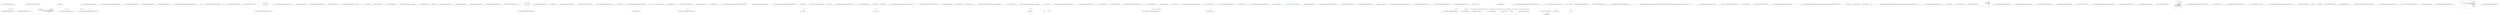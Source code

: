 digraph  {
n0 [cluster="Nancy.Security.Csrf.Enable(Nancy.Bootstrapper.IPipelines)", label="Entry Nancy.Security.Csrf.Enable(Nancy.Bootstrapper.IPipelines)", span="19-19"];
n2 [cluster="Nancy.Security.Csrf.Enable(Nancy.Bootstrapper.IPipelines)", label="pipelines.AfterRequest.AddItemToEndOfPipeline(postHook)", span="62-62"];
n4 [cluster="Nancy.PipelineItem<TDelegate>.PipelineItem(string, TDelegate)", label="Entry Nancy.PipelineItem<TDelegate>.PipelineItem(string, TDelegate)", span="10-10"];
n9 [cluster="lambda expression", label="context.Items.ContainsKey(CsrfToken.DEFAULT_CSRF_KEY)", span="30-30"];
n10 [cluster="lambda expression", label="context.Response.Cookies.Add(new NancyCookie(CsrfToken.DEFAULT_CSRF_KEY,\r\n                                                                     (string)context.Items[CsrfToken.DEFAULT_CSRF_KEY],\r\n                                                                     true))", span="32-34"];
n12 [cluster="lambda expression", label="context.Request.Cookies.ContainsKey(CsrfToken.DEFAULT_CSRF_KEY)", span="38-38"];
n13 [cluster="lambda expression", label="var decodedValue = HttpUtility.UrlDecode(context.Request.Cookies[CsrfToken.DEFAULT_CSRF_KEY])", span="40-40"];
n16 [cluster="lambda expression", label="context.Items[CsrfToken.DEFAULT_CSRF_KEY] = decodedValue", span="45-45"];
n22 [cluster="lambda expression", label="context.Items[CsrfToken.DEFAULT_CSRF_KEY] = tokenString", span="58-58"];
n23 [cluster="lambda expression", label="context.Response.Cookies.Add(new NancyCookie(CsrfToken.DEFAULT_CSRF_KEY, tokenString, true))", span="59-59"];
n3 [cluster="Nancy.Security.Csrf.Enable(Nancy.Bootstrapper.IPipelines)", label="Exit Nancy.Security.Csrf.Enable(Nancy.Bootstrapper.IPipelines)", span="19-19"];
n5 [cluster="Nancy.NamedPipelineBase<TDelegate>.AddItemToEndOfPipeline(Nancy.PipelineItem<TDelegate>, bool)", label="Entry Nancy.NamedPipelineBase<TDelegate>.AddItemToEndOfPipeline(Nancy.PipelineItem<TDelegate>, bool)", span="80-80"];
n6 [cluster="lambda expression", label="Entry lambda expression", span="23-60"];
n8 [cluster="lambda expression", label="return;", span="27-27"];
n25 [cluster="System.Collections.Generic.IDictionary<TKey, TValue>.ContainsKey(TKey)", label="Entry System.Collections.Generic.IDictionary<TKey, TValue>.ContainsKey(TKey)", span="0-0"];
n11 [cluster="lambda expression", label="return;", span="35-35"];
n26 [cluster="Nancy.Cookies.NancyCookie.NancyCookie(string, string, bool)", label="Entry Nancy.Cookies.NancyCookie.NancyCookie(string, string, bool)", span="15-15"];
n27 [cluster="System.Collections.Generic.ICollection<T>.Add(T)", label="Entry System.Collections.Generic.ICollection<T>.Add(T)", span="0-0"];
n18 [cluster="lambda expression", label="var token = new CsrfToken\r\n                    {\r\n                        CreatedDate = DateTime.Now,\r\n                    }", span="50-53"];
n14 [cluster="lambda expression", label="var cookieToken = CsrfApplicationStartup.ObjectSerializer.Deserialize(decodedValue) as CsrfToken", span="41-41"];
n28 [cluster="Nancy.Helpers.HttpUtility.UrlDecode(string)", label="Entry Nancy.Helpers.HttpUtility.UrlDecode(string)", span="103-103"];
n15 [cluster="lambda expression", label="CsrfApplicationStartup.TokenValidator.CookieTokenStillValid(cookieToken)", span="43-43"];
n29 [cluster="Nancy.IObjectSerializer.Deserialize(string)", label="Entry Nancy.IObjectSerializer.Deserialize(string)", span="19-19"];
n30 [cluster="Nancy.Security.ICsrfTokenValidator.CookieTokenStillValid(Nancy.Security.CsrfToken)", label="Entry Nancy.Security.ICsrfTokenValidator.CookieTokenStillValid(Nancy.Security.CsrfToken)", span="23-23"];
n17 [cluster="lambda expression", label="return;", span="46-46"];
n19 [cluster="lambda expression", label="token.CreateRandomBytes()", span="54-54"];
n31 [cluster="Nancy.Security.CsrfToken.CsrfToken()", label="Entry Nancy.Security.CsrfToken.CsrfToken()", span="9-9"];
n20 [cluster="lambda expression", label="token.CreateHmac(CsrfApplicationStartup.CryptographyConfiguration.HmacProvider)", span="55-55"];
n21 [cluster="lambda expression", label="var tokenString = CsrfApplicationStartup.ObjectSerializer.Serialize(token)", span="56-56"];
n32 [cluster="Nancy.Security.CsrfToken.CreateRandomBytes()", label="Entry Nancy.Security.CsrfToken.CreateRandomBytes()", span="40-40"];
n33 [cluster="Nancy.Security.CsrfToken.CreateHmac(Nancy.Cryptography.IHmacProvider)", label="Entry Nancy.Security.CsrfToken.CreateHmac(Nancy.Cryptography.IHmacProvider)", span="31-31"];
n34 [cluster="Nancy.IObjectSerializer.Serialize(object)", label="Entry Nancy.IObjectSerializer.Serialize(object)", span="12-12"];
n24 [cluster="lambda expression", label="Exit lambda expression", span="23-60"];
n35 [cluster="Nancy.Security.Csrf.Disable(Nancy.Bootstrapper.IPipelines)", label="Entry Nancy.Security.Csrf.Disable(Nancy.Bootstrapper.IPipelines)", span="69-69"];
n36 [cluster="Nancy.Security.Csrf.Disable(Nancy.Bootstrapper.IPipelines)", label="pipelines.AfterRequest.RemoveByName(CsrfHookName)", span="71-71"];
n37 [cluster="Nancy.Security.Csrf.Disable(Nancy.Bootstrapper.IPipelines)", label="Exit Nancy.Security.Csrf.Disable(Nancy.Bootstrapper.IPipelines)", span="69-69"];
n38 [cluster="Nancy.NamedPipelineBase<TDelegate>.RemoveByName(string)", label="Entry Nancy.NamedPipelineBase<TDelegate>.RemoveByName(string)", span="196-196"];
n39 [cluster="Nancy.Security.Csrf.CreateNewCsrfToken(Nancy.INancyModule)", label="Entry Nancy.Security.Csrf.CreateNewCsrfToken(Nancy.INancyModule)", span="80-80"];
n40 [cluster="Nancy.Security.Csrf.CreateNewCsrfToken(Nancy.INancyModule)", label="var token = new CsrfToken\r\n            {\r\n                CreatedDate = DateTime.Now,\r\n            }", span="82-85"];
n44 [cluster="Nancy.Security.Csrf.CreateNewCsrfToken(Nancy.INancyModule)", label="module.Context.Items[CsrfToken.DEFAULT_CSRF_KEY] = tokenString", span="91-91"];
n41 [cluster="Nancy.Security.Csrf.CreateNewCsrfToken(Nancy.INancyModule)", label="token.CreateRandomBytes()", span="86-86"];
n42 [cluster="Nancy.Security.Csrf.CreateNewCsrfToken(Nancy.INancyModule)", label="token.CreateHmac(CsrfApplicationStartup.CryptographyConfiguration.HmacProvider)", span="87-87"];
n43 [cluster="Nancy.Security.Csrf.CreateNewCsrfToken(Nancy.INancyModule)", label="var tokenString = CsrfApplicationStartup.ObjectSerializer.Serialize(token)", span="89-89"];
n45 [cluster="Nancy.Security.Csrf.CreateNewCsrfToken(Nancy.INancyModule)", label="Exit Nancy.Security.Csrf.CreateNewCsrfToken(Nancy.INancyModule)", span="80-80"];
n46 [cluster="Nancy.Security.Csrf.ValidateCsrfToken(Nancy.INancyModule, System.TimeSpan?)", label="Entry Nancy.Security.Csrf.ValidateCsrfToken(Nancy.INancyModule, System.TimeSpan?)", span="101-101"];
n47 [cluster="Nancy.Security.Csrf.ValidateCsrfToken(Nancy.INancyModule, System.TimeSpan?)", label="var request = module.Request", span="103-103"];
n52 [cluster="Nancy.Security.Csrf.ValidateCsrfToken(Nancy.INancyModule, System.TimeSpan?)", label="var result = CsrfApplicationStartup.TokenValidator.Validate(cookieToken, formToken, validityPeriod)", span="113-113"];
n48 [cluster="Nancy.Security.Csrf.ValidateCsrfToken(Nancy.INancyModule, System.TimeSpan?)", label="request == null", span="105-105"];
n50 [cluster="Nancy.Security.Csrf.ValidateCsrfToken(Nancy.INancyModule, System.TimeSpan?)", label="var cookieToken = GetCookieToken(request)", span="110-110"];
n51 [cluster="Nancy.Security.Csrf.ValidateCsrfToken(Nancy.INancyModule, System.TimeSpan?)", label="var formToken = GetFormToken(request)", span="111-111"];
n49 [cluster="Nancy.Security.Csrf.ValidateCsrfToken(Nancy.INancyModule, System.TimeSpan?)", label="return;", span="107-107"];
n56 [cluster="Nancy.Security.Csrf.GetCookieToken(Nancy.Request)", label="Entry Nancy.Security.Csrf.GetCookieToken(Nancy.Request)", span="134-134"];
n57 [cluster="Nancy.Security.Csrf.GetFormToken(Nancy.Request)", label="Entry Nancy.Security.Csrf.GetFormToken(Nancy.Request)", span="121-121"];
n53 [cluster="Nancy.Security.Csrf.ValidateCsrfToken(Nancy.INancyModule, System.TimeSpan?)", label="result != CsrfTokenValidationResult.Ok", span="115-115"];
n58 [cluster="Nancy.Security.ICsrfTokenValidator.Validate(Nancy.Security.CsrfToken, Nancy.Security.CsrfToken, System.TimeSpan?)", label="Entry Nancy.Security.ICsrfTokenValidator.Validate(Nancy.Security.CsrfToken, Nancy.Security.CsrfToken, System.TimeSpan?)", span="16-16"];
n54 [cluster="Nancy.Security.Csrf.ValidateCsrfToken(Nancy.INancyModule, System.TimeSpan?)", label="throw new CsrfValidationException(result);", span="117-117"];
n55 [cluster="Nancy.Security.Csrf.ValidateCsrfToken(Nancy.INancyModule, System.TimeSpan?)", label="Exit Nancy.Security.Csrf.ValidateCsrfToken(Nancy.INancyModule, System.TimeSpan?)", span="101-101"];
n59 [cluster="Nancy.Security.CsrfValidationException.CsrfValidationException(Nancy.Security.CsrfTokenValidationResult)", label="Entry Nancy.Security.CsrfValidationException.CsrfValidationException(Nancy.Security.CsrfTokenValidationResult)", span="8-8"];
n60 [cluster="Nancy.Security.Csrf.GetFormToken(Nancy.Request)", label="CsrfToken formToken = null", span="123-123"];
n61 [cluster="Nancy.Security.Csrf.GetFormToken(Nancy.Request)", label="var formTokenString = request.Form[CsrfToken.DEFAULT_CSRF_KEY].Value", span="125-125"];
n64 [cluster="Nancy.Security.Csrf.GetFormToken(Nancy.Request)", label="return formToken;", span="131-131"];
n62 [cluster="Nancy.Security.Csrf.GetFormToken(Nancy.Request)", label="formTokenString != null", span="126-126"];
n63 [cluster="Nancy.Security.Csrf.GetFormToken(Nancy.Request)", label="formToken = CsrfApplicationStartup.ObjectSerializer.Deserialize(formTokenString) as CsrfToken", span="128-128"];
n65 [cluster="Nancy.Security.Csrf.GetFormToken(Nancy.Request)", label="Exit Nancy.Security.Csrf.GetFormToken(Nancy.Request)", span="121-121"];
n66 [cluster="Nancy.Security.Csrf.GetCookieToken(Nancy.Request)", label="CsrfToken cookieToken = null", span="136-136"];
n68 [cluster="Nancy.Security.Csrf.GetCookieToken(Nancy.Request)", label="request.Cookies.TryGetValue(CsrfToken.DEFAULT_CSRF_KEY, out cookieTokenString)", span="139-139"];
n67 [cluster="Nancy.Security.Csrf.GetCookieToken(Nancy.Request)", label="string cookieTokenString", span="138-138"];
n70 [cluster="Nancy.Security.Csrf.GetCookieToken(Nancy.Request)", label="return cookieToken;", span="144-144"];
n69 [cluster="Nancy.Security.Csrf.GetCookieToken(Nancy.Request)", label="cookieToken = CsrfApplicationStartup.ObjectSerializer.Deserialize(HttpUtility.UrlDecode(cookieTokenString)) as CsrfToken", span="141-141"];
n72 [cluster="System.Collections.Generic.IDictionary<TKey, TValue>.TryGetValue(TKey, out TValue)", label="Entry System.Collections.Generic.IDictionary<TKey, TValue>.TryGetValue(TKey, out TValue)", span="0-0"];
n71 [cluster="Nancy.Security.Csrf.GetCookieToken(Nancy.Request)", label="Exit Nancy.Security.Csrf.GetCookieToken(Nancy.Request)", span="134-134"];
m0_9 [cluster="object.ShouldEqual(object)", file="CsrfFixture.cs", label="Entry object.ShouldEqual(object)", span="80-80"];
m0_26 [cluster="System.IO.MemoryStream.Flush()", file="CsrfFixture.cs", label="Entry System.IO.MemoryStream.Flush()", span="0-0"];
m0_18 [cluster="System.Collections.Generic.IEnumerable<T>.ShouldEqualSequence<T>(System.Collections.Generic.IEnumerable<T>)", file="CsrfFixture.cs", label="Entry System.Collections.Generic.IEnumerable<T>.ShouldEqualSequence<T>(System.Collections.Generic.IEnumerable<T>)", span="95-95"];
m0_16 [cluster="System.IO.File.ReadAllBytes(string)", file="CsrfFixture.cs", label="Entry System.IO.File.ReadAllBytes(string)", span="0-0"];
m0_17 [cluster="Nancy.Tests.Unit.Responses.ResponseConsistencyFixture.GetResponseContents(Nancy.Response)", file="CsrfFixture.cs", label="Entry Nancy.Tests.Unit.Responses.ResponseConsistencyFixture.GetResponseContents(Nancy.Response)", span="41-41"];
m0_21 [cluster="Nancy.Tests.Unit.Responses.ResponseConsistencyFixture.GetResponseContents(Nancy.Response)", color=green, community=0, file="CsrfFixture.cs", label="ms.Flush()", prediction=0, span="45-45"];
m0_19 [cluster="Nancy.Tests.Unit.Responses.ResponseConsistencyFixture.GetResponseContents(Nancy.Response)", file="CsrfFixture.cs", label="var ms = new MemoryStream()", span="43-43"];
m0_20 [cluster="Nancy.Tests.Unit.Responses.ResponseConsistencyFixture.GetResponseContents(Nancy.Response)", file="CsrfFixture.cs", label="response.Contents(ms)", span="44-44"];
m0_22 [cluster="Nancy.Tests.Unit.Responses.ResponseConsistencyFixture.GetResponseContents(Nancy.Response)", color=green, community=0, file="CsrfFixture.cs", label="return ms.ToArray();", prediction=0, span="47-47"];
m0_23 [cluster="Nancy.Tests.Unit.Responses.ResponseConsistencyFixture.GetResponseContents(Nancy.Response)", file="CsrfFixture.cs", label="Exit Nancy.Tests.Unit.Responses.ResponseConsistencyFixture.GetResponseContents(Nancy.Response)", span="41-41"];
m0_8 [cluster="Nancy.Responses.GenericFileResponse.GenericFileResponse(string, string)", file="CsrfFixture.cs", label="Entry Nancy.Responses.GenericFileResponse.GenericFileResponse(string, string)", span="12-12"];
m0_27 [cluster="System.IO.MemoryStream.ToArray()", file="CsrfFixture.cs", label="Entry System.IO.MemoryStream.ToArray()", span="0-0"];
m0_24 [cluster="System.IO.MemoryStream.MemoryStream()", file="CsrfFixture.cs", label="Entry System.IO.MemoryStream.MemoryStream()", span="0-0"];
m0_0 [cluster="Nancy.Diagnostics.NullLog.WriteLog(System.Action<System.Text.StringBuilder>)", file="CsrfFixture.cs", label="Entry Nancy.Diagnostics.NullLog.WriteLog(System.Action<System.Text.StringBuilder>)", span="7-7"];
m0_1 [cluster="Nancy.Diagnostics.NullLog.WriteLog(System.Action<System.Text.StringBuilder>)", file="CsrfFixture.cs", label="Exit Nancy.Diagnostics.NullLog.WriteLog(System.Action<System.Text.StringBuilder>)", span="7-7"];
m0_2 [cluster="Nancy.Diagnostics.NullLog.ToString()", file="CsrfFixture.cs", label="Entry Nancy.Diagnostics.NullLog.ToString()", span="11-11"];
m0_25 [cluster="System.Action<T>.Invoke(T)", file="CsrfFixture.cs", label="Entry System.Action<T>.Invoke(T)", span="0-0"];
m0_10 [cluster="Nancy.Tests.Unit.Responses.ResponseConsistencyFixture.Should_return_file_unchanged()", file="CsrfFixture.cs", label="Entry Nancy.Tests.Unit.Responses.ResponseConsistencyFixture.Should_return_file_unchanged()", span="28-28"];
m0_11 [cluster="Nancy.Tests.Unit.Responses.ResponseConsistencyFixture.Should_return_file_unchanged()", file="CsrfFixture.cs", label="var expected = File.ReadAllBytes(this.imagePath)", span="31-31"];
m0_12 [cluster="Nancy.Tests.Unit.Responses.ResponseConsistencyFixture.Should_return_file_unchanged()", file="CsrfFixture.cs", label="var response = new GenericFileResponse(this.imagePath, imageContentType)", span="32-32"];
m0_14 [cluster="Nancy.Tests.Unit.Responses.ResponseConsistencyFixture.Should_return_file_unchanged()", file="CsrfFixture.cs", label="result.ShouldEqualSequence(expected)", span="38-38"];
m0_13 [cluster="Nancy.Tests.Unit.Responses.ResponseConsistencyFixture.Should_return_file_unchanged()", file="CsrfFixture.cs", label="var result = GetResponseContents(response)", span="35-35"];
m0_15 [cluster="Nancy.Tests.Unit.Responses.ResponseConsistencyFixture.Should_return_file_unchanged()", file="CsrfFixture.cs", label="Exit Nancy.Tests.Unit.Responses.ResponseConsistencyFixture.Should_return_file_unchanged()", span="28-28"];
m0_4 [cluster="Nancy.Diagnostics.NullLog.ToString()", file="CsrfFixture.cs", label="Exit Nancy.Diagnostics.NullLog.ToString()", span="11-11"];
m0_5 [cluster="Nancy.Tests.Unit.Responses.ResponseConsistencyFixture.Should_set_status_code_to_ok()", color=green, community=0, file="CsrfFixture.cs", label="var response = new GenericFileResponse(this.imagePath, imageContentType)", prediction=2, span="21-21"];
m0_6 [cluster="Nancy.Tests.Unit.Responses.ResponseConsistencyFixture.Should_set_status_code_to_ok()", file="CsrfFixture.cs", label="response.StatusCode.ShouldEqual(HttpStatusCode.OK)", span="24-24"];
m0_7 [cluster="Nancy.Tests.Unit.Responses.ResponseConsistencyFixture.Should_set_status_code_to_ok()", file="CsrfFixture.cs", label="Exit Nancy.Tests.Unit.Responses.ResponseConsistencyFixture.Should_set_status_code_to_ok()", span="18-18"];
m0_3 [cluster="System.IO.Path.Combine(string, string, string, string)", file="CsrfFixture.cs", label="Entry System.IO.Path.Combine(string, string, string, string)", span="0-0"];
m0_28 [file="CsrfFixture.cs", label="Nancy.Tests.Unit.Responses.ResponseConsistencyFixture", span=""];
m1_28 [cluster="Nancy.Routing.DefaultRouteResolver.GetMethod(Nancy.NancyContext)", file="DefaultRouteResolver.cs", label="Entry Nancy.Routing.DefaultRouteResolver.GetMethod(Nancy.NancyContext)", span="120-120"];
m1_68 [cluster="Nancy.Routing.DefaultRouteResolver.GetMethod(Nancy.NancyContext)", file="DefaultRouteResolver.cs", label="var requestedMethod = context.Request.Method", span="122-122"];
m1_69 [cluster="Nancy.Routing.DefaultRouteResolver.GetMethod(Nancy.NancyContext)", file="DefaultRouteResolver.cs", label="return requestedMethod.Equals(''HEAD'', StringComparison.Ordinal) ? ''GET'' : requestedMethod;", span="124-124"];
m1_70 [cluster="Nancy.Routing.DefaultRouteResolver.GetMethod(Nancy.NancyContext)", file="DefaultRouteResolver.cs", label="Exit Nancy.Routing.DefaultRouteResolver.GetMethod(Nancy.NancyContext)", span="120-120"];
m1_10 [cluster="Nancy.Routing.Trie.IRouteResolverTrie.BuildTrie(Nancy.Routing.IRouteCache)", file="DefaultRouteResolver.cs", label="Entry Nancy.Routing.Trie.IRouteResolverTrie.BuildTrie(Nancy.Routing.IRouteCache)", span="13-13"];
m1_11 [cluster="Nancy.Routing.DefaultRouteResolver.Resolve(Nancy.NancyContext)", file="DefaultRouteResolver.cs", label="Entry Nancy.Routing.DefaultRouteResolver.Resolve(Nancy.NancyContext)", span="35-35"];
m1_14 [cluster="Nancy.Routing.DefaultRouteResolver.Resolve(Nancy.NancyContext)", file="DefaultRouteResolver.cs", label="var results = this.trie.GetMatches(GetMethod(context), context.Request.Path, context)", span="42-42"];
m1_16 [cluster="Nancy.Routing.DefaultRouteResolver.Resolve(Nancy.NancyContext)", file="DefaultRouteResolver.cs", label="return this.GetNotFoundResult(context);", span="46-46"];
m1_21 [cluster="Nancy.Routing.DefaultRouteResolver.Resolve(Nancy.NancyContext)", file="DefaultRouteResolver.cs", label="matchResult.Condition == null || matchResult.Condition.Invoke(context)", span="55-55"];
m1_22 [cluster="Nancy.Routing.DefaultRouteResolver.Resolve(Nancy.NancyContext)", file="DefaultRouteResolver.cs", label="return this.BuildResult(context, matchResult);", span="57-57"];
m1_24 [cluster="Nancy.Routing.DefaultRouteResolver.Resolve(Nancy.NancyContext)", file="DefaultRouteResolver.cs", label="return this.GetNotFoundResult(context);", span="61-61"];
m1_15 [cluster="Nancy.Routing.DefaultRouteResolver.Resolve(Nancy.NancyContext)", file="DefaultRouteResolver.cs", label="!results.Any()", span="44-44"];
m1_17 [cluster="Nancy.Routing.DefaultRouteResolver.Resolve(Nancy.NancyContext)", file="DefaultRouteResolver.cs", label="Array.Sort(results, (m1, m2) => -m1.CompareTo(m2))", span="50-50"];
m1_19 [cluster="Nancy.Routing.DefaultRouteResolver.Resolve(Nancy.NancyContext)", file="DefaultRouteResolver.cs", label="index < results.Length", span="52-52"];
m1_20 [cluster="Nancy.Routing.DefaultRouteResolver.Resolve(Nancy.NancyContext)", file="DefaultRouteResolver.cs", label="var matchResult = results[index]", span="54-54"];
m1_18 [cluster="Nancy.Routing.DefaultRouteResolver.Resolve(Nancy.NancyContext)", file="DefaultRouteResolver.cs", label="var index = 0", span="52-52"];
m1_23 [cluster="Nancy.Routing.DefaultRouteResolver.Resolve(Nancy.NancyContext)", file="DefaultRouteResolver.cs", label="index++", span="52-52"];
m1_25 [cluster="Nancy.Routing.DefaultRouteResolver.Resolve(Nancy.NancyContext)", file="DefaultRouteResolver.cs", label="Exit Nancy.Routing.DefaultRouteResolver.Resolve(Nancy.NancyContext)", span="35-35"];
m1_67 [cluster="Nancy.Routing.NotFoundRoute.NotFoundRoute(string, string)", file="DefaultRouteResolver.cs", label="Entry Nancy.Routing.NotFoundRoute.NotFoundRoute(string, string)", span="14-14"];
m1_29 [cluster="Nancy.Routing.Trie.IRouteResolverTrie.GetMatches(string, string, Nancy.NancyContext)", file="DefaultRouteResolver.cs", label="Entry Nancy.Routing.Trie.IRouteResolverTrie.GetMatches(string, string, Nancy.NancyContext)", span="22-22"];
m1_46 [cluster="Nancy.Routing.ResolveResult.ResolveResult(Nancy.Routing.Route, Nancy.DynamicDictionary, System.Func<Nancy.NancyContext, Nancy.Response>, System.Action<Nancy.NancyContext>, System.Func<Nancy.NancyContext, System.Exception, Nancy.Response>)", file="DefaultRouteResolver.cs", label="Entry Nancy.Routing.ResolveResult.ResolveResult(Nancy.Routing.Route, Nancy.DynamicDictionary, System.Func<Nancy.NancyContext, Nancy.Response>, System.Action<Nancy.NancyContext>, System.Func<Nancy.NancyContext, System.Exception, Nancy.Response>)", span="39-39"];
m1_38 [cluster="Nancy.Routing.Trie.MatchResult.CompareTo(Nancy.Routing.Trie.MatchResult)", file="DefaultRouteResolver.cs", label="Entry Nancy.Routing.Trie.MatchResult.CompareTo(Nancy.Routing.Trie.MatchResult)", span="58-58"];
m1_44 [cluster="Nancy.Routing.Trie.IRouteResolverTrie.GetOptions(string, Nancy.NancyContext)", file="DefaultRouteResolver.cs", label="Entry Nancy.Routing.Trie.IRouteResolverTrie.GetOptions(string, Nancy.NancyContext)", span="30-30"];
m1_33 [cluster="System.Func<T, TResult>.Invoke(T)", file="DefaultRouteResolver.cs", label="Entry System.Func<T, TResult>.Invoke(T)", span="0-0"];
m1_30 [cluster="System.Collections.Generic.IEnumerable<TSource>.Any<TSource>()", file="DefaultRouteResolver.cs", label="Entry System.Collections.Generic.IEnumerable<TSource>.Any<TSource>()", span="0-0"];
m1_64 [cluster="Nancy.Routing.INancyModuleBuilder.BuildModule(Nancy.INancyModule, Nancy.NancyContext)", file="DefaultRouteResolver.cs", label="Entry Nancy.Routing.INancyModuleBuilder.BuildModule(Nancy.INancyModule, Nancy.NancyContext)", span="13-13"];
m1_0 [cluster="Nancy.Routing.DefaultRouteResolver.DefaultRouteResolver(Nancy.INancyModuleCatalog, Nancy.Routing.INancyModuleBuilder, Nancy.Routing.IRouteCache, Nancy.Routing.Trie.IRouteResolverTrie)", file="DefaultRouteResolver.cs", label="Entry Nancy.Routing.DefaultRouteResolver.DefaultRouteResolver(Nancy.INancyModuleCatalog, Nancy.Routing.INancyModuleBuilder, Nancy.Routing.IRouteCache, Nancy.Routing.Trie.IRouteResolverTrie)", span="20-20"];
m1_1 [cluster="Nancy.Routing.DefaultRouteResolver.DefaultRouteResolver(Nancy.INancyModuleCatalog, Nancy.Routing.INancyModuleBuilder, Nancy.Routing.IRouteCache, Nancy.Routing.Trie.IRouteResolverTrie)", file="DefaultRouteResolver.cs", label="this.catalog = catalog", span="22-22"];
m1_2 [cluster="Nancy.Routing.DefaultRouteResolver.DefaultRouteResolver(Nancy.INancyModuleCatalog, Nancy.Routing.INancyModuleBuilder, Nancy.Routing.IRouteCache, Nancy.Routing.Trie.IRouteResolverTrie)", file="DefaultRouteResolver.cs", label="this.moduleBuilder = moduleBuilder", span="23-23"];
m1_3 [cluster="Nancy.Routing.DefaultRouteResolver.DefaultRouteResolver(Nancy.INancyModuleCatalog, Nancy.Routing.INancyModuleBuilder, Nancy.Routing.IRouteCache, Nancy.Routing.Trie.IRouteResolverTrie)", file="DefaultRouteResolver.cs", label="this.routeCache = routeCache", span="24-24"];
m1_4 [cluster="Nancy.Routing.DefaultRouteResolver.DefaultRouteResolver(Nancy.INancyModuleCatalog, Nancy.Routing.INancyModuleBuilder, Nancy.Routing.IRouteCache, Nancy.Routing.Trie.IRouteResolverTrie)", file="DefaultRouteResolver.cs", label="this.trie = trie", span="25-25"];
m1_5 [cluster="Nancy.Routing.DefaultRouteResolver.DefaultRouteResolver(Nancy.INancyModuleCatalog, Nancy.Routing.INancyModuleBuilder, Nancy.Routing.IRouteCache, Nancy.Routing.Trie.IRouteResolverTrie)", file="DefaultRouteResolver.cs", label="this.BuildTrie()", span="27-27"];
m1_6 [cluster="Nancy.Routing.DefaultRouteResolver.DefaultRouteResolver(Nancy.INancyModuleCatalog, Nancy.Routing.INancyModuleBuilder, Nancy.Routing.IRouteCache, Nancy.Routing.Trie.IRouteResolverTrie)", file="DefaultRouteResolver.cs", label="Exit Nancy.Routing.DefaultRouteResolver.DefaultRouteResolver(Nancy.INancyModuleCatalog, Nancy.Routing.INancyModuleBuilder, Nancy.Routing.IRouteCache, Nancy.Routing.Trie.IRouteResolverTrie)", span="20-20"];
m1_27 [cluster="Nancy.Routing.DefaultRouteResolver.BuildOptionsResult(Nancy.NancyContext)", file="DefaultRouteResolver.cs", label="Entry Nancy.Routing.DefaultRouteResolver.BuildOptionsResult(Nancy.NancyContext)", span="64-64"];
m1_39 [cluster="Nancy.Routing.DefaultRouteResolver.BuildOptionsResult(Nancy.NancyContext)", file="DefaultRouteResolver.cs", label="var path = context.Request.Path", span="66-66"];
m1_40 [cluster="Nancy.Routing.DefaultRouteResolver.BuildOptionsResult(Nancy.NancyContext)", file="DefaultRouteResolver.cs", label="var options = this.trie.GetOptions(path, context)", span="68-68"];
m1_41 [cluster="Nancy.Routing.DefaultRouteResolver.BuildOptionsResult(Nancy.NancyContext)", file="DefaultRouteResolver.cs", label="var optionsResult = new OptionsRoute(path, options)", span="70-70"];
m1_42 [cluster="Nancy.Routing.DefaultRouteResolver.BuildOptionsResult(Nancy.NancyContext)", file="DefaultRouteResolver.cs", label="return new ResolveResult(\r\n                            optionsResult,\r\n                            new DynamicDictionary(), \r\n                            null,\r\n                            null,\r\n                            null);", span="72-77"];
m1_43 [cluster="Nancy.Routing.DefaultRouteResolver.BuildOptionsResult(Nancy.NancyContext)", file="DefaultRouteResolver.cs", label="Exit Nancy.Routing.DefaultRouteResolver.BuildOptionsResult(Nancy.NancyContext)", span="64-64"];
m1_26 [cluster="Nancy.Routing.DefaultRouteResolver.IsOptionsRequest(Nancy.NancyContext)", file="DefaultRouteResolver.cs", label="Entry Nancy.Routing.DefaultRouteResolver.IsOptionsRequest(Nancy.NancyContext)", span="80-80"];
m1_48 [cluster="Nancy.Routing.DefaultRouteResolver.IsOptionsRequest(Nancy.NancyContext)", file="DefaultRouteResolver.cs", label="return context.Request.Method.Equals(''OPTIONS'', StringComparison.Ordinal);", span="82-82"];
m1_49 [cluster="Nancy.Routing.DefaultRouteResolver.IsOptionsRequest(Nancy.NancyContext)", file="DefaultRouteResolver.cs", label="Exit Nancy.Routing.DefaultRouteResolver.IsOptionsRequest(Nancy.NancyContext)", span="80-80"];
m1_32 [cluster="System.Array.Sort<T>(T[], System.Comparison<T>)", file="DefaultRouteResolver.cs", label="Entry System.Array.Sort<T>(T[], System.Comparison<T>)", span="0-0"];
m1_34 [cluster="Nancy.Routing.DefaultRouteResolver.BuildResult(Nancy.NancyContext, Nancy.Routing.Trie.MatchResult)", file="DefaultRouteResolver.cs", label="Entry Nancy.Routing.DefaultRouteResolver.BuildResult(Nancy.NancyContext, Nancy.Routing.Trie.MatchResult)", span="85-85"];
m1_51 [cluster="Nancy.Routing.DefaultRouteResolver.BuildResult(Nancy.NancyContext, Nancy.Routing.Trie.MatchResult)", file="DefaultRouteResolver.cs", label="var associatedModule = this.GetModuleFromMatchResult(context, result)", span="87-87"];
m1_52 [cluster="Nancy.Routing.DefaultRouteResolver.BuildResult(Nancy.NancyContext, Nancy.Routing.Trie.MatchResult)", file="DefaultRouteResolver.cs", label="var route = associatedModule.Routes.ElementAt(result.RouteIndex)", span="88-88"];
m1_53 [cluster="Nancy.Routing.DefaultRouteResolver.BuildResult(Nancy.NancyContext, Nancy.Routing.Trie.MatchResult)", file="DefaultRouteResolver.cs", label="var parameters = DynamicDictionary.Create(result.Parameters)", span="89-89"];
m1_54 [cluster="Nancy.Routing.DefaultRouteResolver.BuildResult(Nancy.NancyContext, Nancy.Routing.Trie.MatchResult)", file="DefaultRouteResolver.cs", label="return new ResolveResult\r\n            {\r\n                Route = route,\r\n                Parameters = parameters,\r\n                Before = associatedModule.Before,\r\n                After = associatedModule.After,\r\n                OnError = associatedModule.OnError\r\n            };", span="91-98"];
m1_55 [cluster="Nancy.Routing.DefaultRouteResolver.BuildResult(Nancy.NancyContext, Nancy.Routing.Trie.MatchResult)", file="DefaultRouteResolver.cs", label="Exit Nancy.Routing.DefaultRouteResolver.BuildResult(Nancy.NancyContext, Nancy.Routing.Trie.MatchResult)", span="85-85"];
m1_59 [cluster="Nancy.Routing.ResolveResult.ResolveResult()", file="DefaultRouteResolver.cs", label="Entry Nancy.Routing.ResolveResult.ResolveResult()", span="34-34"];
m1_58 [cluster="Nancy.DynamicDictionary.Create(System.Collections.Generic.IDictionary<string, object>)", file="DefaultRouteResolver.cs", label="Entry Nancy.DynamicDictionary.Create(System.Collections.Generic.IDictionary<string, object>)", span="32-32"];
m1_56 [cluster="Nancy.Routing.DefaultRouteResolver.GetModuleFromMatchResult(Nancy.NancyContext, Nancy.Routing.Trie.MatchResult)", file="DefaultRouteResolver.cs", label="Entry Nancy.Routing.DefaultRouteResolver.GetModuleFromMatchResult(Nancy.NancyContext, Nancy.Routing.Trie.MatchResult)", span="101-101"];
m1_60 [cluster="Nancy.Routing.DefaultRouteResolver.GetModuleFromMatchResult(Nancy.NancyContext, Nancy.Routing.Trie.MatchResult)", file="DefaultRouteResolver.cs", label="var module = this.catalog.GetModule(result.ModuleType, context)", span="103-103"];
m1_61 [cluster="Nancy.Routing.DefaultRouteResolver.GetModuleFromMatchResult(Nancy.NancyContext, Nancy.Routing.Trie.MatchResult)", file="DefaultRouteResolver.cs", label="return this.moduleBuilder.BuildModule(module, context);", span="105-105"];
m1_62 [cluster="Nancy.Routing.DefaultRouteResolver.GetModuleFromMatchResult(Nancy.NancyContext, Nancy.Routing.Trie.MatchResult)", file="DefaultRouteResolver.cs", label="Exit Nancy.Routing.DefaultRouteResolver.GetModuleFromMatchResult(Nancy.NancyContext, Nancy.Routing.Trie.MatchResult)", span="101-101"];
m1_50 [cluster="string.Equals(string, System.StringComparison)", file="DefaultRouteResolver.cs", label="Entry string.Equals(string, System.StringComparison)", span="0-0"];
m1_35 [cluster="lambda expression", file="DefaultRouteResolver.cs", label="Entry lambda expression", span="50-50"];
m1_36 [cluster="lambda expression", file="DefaultRouteResolver.cs", label="-m1.CompareTo(m2)", span="50-50"];
m1_37 [cluster="lambda expression", file="DefaultRouteResolver.cs", label="Exit lambda expression", span="50-50"];
m1_7 [cluster="Nancy.Routing.DefaultRouteResolver.BuildTrie()", file="DefaultRouteResolver.cs", label="Entry Nancy.Routing.DefaultRouteResolver.BuildTrie()", span="30-30"];
m1_8 [cluster="Nancy.Routing.DefaultRouteResolver.BuildTrie()", file="DefaultRouteResolver.cs", label="this.trie.BuildTrie(this.routeCache)", span="32-32"];
m1_9 [cluster="Nancy.Routing.DefaultRouteResolver.BuildTrie()", file="DefaultRouteResolver.cs", label="Exit Nancy.Routing.DefaultRouteResolver.BuildTrie()", span="30-30"];
m1_45 [cluster="Nancy.Routing.OptionsRoute.OptionsRoute(string, System.Collections.Generic.IEnumerable<string>)", file="DefaultRouteResolver.cs", label="Entry Nancy.Routing.OptionsRoute.OptionsRoute(string, System.Collections.Generic.IEnumerable<string>)", span="9-9"];
m1_63 [cluster="Nancy.INancyModuleCatalog.GetModule(System.Type, Nancy.NancyContext)", file="DefaultRouteResolver.cs", label="Entry Nancy.INancyModuleCatalog.GetModule(System.Type, Nancy.NancyContext)", span="23-23"];
m1_57 [cluster="System.Collections.Generic.IEnumerable<TSource>.ElementAt<TSource>(int)", file="DefaultRouteResolver.cs", label="Entry System.Collections.Generic.IEnumerable<TSource>.ElementAt<TSource>(int)", span="0-0"];
m1_47 [cluster="Nancy.DynamicDictionary.DynamicDictionary()", file="DefaultRouteResolver.cs", label="Entry Nancy.DynamicDictionary.DynamicDictionary()", span="10-10"];
m1_31 [cluster="Nancy.Routing.DefaultRouteResolver.GetNotFoundResult(Nancy.NancyContext)", file="DefaultRouteResolver.cs", label="Entry Nancy.Routing.DefaultRouteResolver.GetNotFoundResult(Nancy.NancyContext)", span="108-108"];
m1_65 [cluster="Nancy.Routing.DefaultRouteResolver.GetNotFoundResult(Nancy.NancyContext)", file="DefaultRouteResolver.cs", label="return new ResolveResult\r\n            {\r\n                Route = new NotFoundRoute(context.Request.Method, context.Request.Path),\r\n                Parameters = DynamicDictionary.Empty,\r\n                Before = null,\r\n                After = null,\r\n                OnError = null\r\n            };", span="110-117"];
m1_66 [cluster="Nancy.Routing.DefaultRouteResolver.GetNotFoundResult(Nancy.NancyContext)", file="DefaultRouteResolver.cs", label="Exit Nancy.Routing.DefaultRouteResolver.GetNotFoundResult(Nancy.NancyContext)", span="108-108"];
m1_71 [file="DefaultRouteResolver.cs", label="Nancy.Routing.DefaultRouteResolver", span=""];
n0 -> n2  [color=darkseagreen4, key=1, label="Nancy.Bootstrapper.IPipelines", style=dashed];
n6 -> n9  [color=darkseagreen4, key=1, label="Nancy.NancyContext", style=dashed];
n6 -> n10  [color=darkseagreen4, key=1, label="Nancy.NancyContext", style=dashed];
n6 -> n12  [color=darkseagreen4, key=1, label="Nancy.NancyContext", style=dashed];
n6 -> n23  [color=darkseagreen4, key=1, label="Nancy.NancyContext", style=dashed];
n18 -> n20  [color=darkseagreen4, key=1, label=token, style=dashed];
n21 -> n23  [color=darkseagreen4, key=1, label=tokenString, style=dashed];
n40 -> n42  [color=darkseagreen4, key=1, label=token, style=dashed];
n52 -> n54  [color=darkseagreen4, key=1, label=result, style=dashed];
n56 -> n68  [color=darkseagreen4, key=1, label="Nancy.Request", style=dashed];
n60 -> n64  [color=darkseagreen4, key=1, label=formToken, style=dashed];
n66 -> n70  [color=darkseagreen4, key=1, label=cookieToken, style=dashed];
m0_17 -> m0_20  [color=darkseagreen4, key=1, label="Nancy.Response", style=dashed];
m0_19 -> m0_21  [color=green, key=1, label=ms, style=dashed];
m0_19 -> m0_22  [color=green, key=1, label=ms, style=dashed];
m0_11 -> m0_14  [color=darkseagreen4, key=1, label=expected, style=dashed];
m0_28 -> m0_1  [color=darkseagreen4, key=1, label="Nancy.Tests.Unit.Responses.ResponseConsistencyFixture", style=dashed];
m1_11 -> m1_16  [color=darkseagreen4, key=1, label="Nancy.NancyContext", style=dashed];
m1_11 -> m1_21  [color=darkseagreen4, key=1, label="Nancy.NancyContext", style=dashed];
m1_11 -> m1_22  [color=darkseagreen4, key=1, label="Nancy.NancyContext", style=dashed];
m1_11 -> m1_24  [color=darkseagreen4, key=1, label="Nancy.NancyContext", style=dashed];
m1_14 -> m1_17  [color=darkseagreen4, key=1, label=results, style=dashed];
m1_14 -> m1_19  [color=darkseagreen4, key=1, label=results, style=dashed];
m1_17 -> m1_35  [color=darkseagreen4, key=1, label="lambda expression", style=dashed];
m1_20 -> m1_22  [color=darkseagreen4, key=1, label=matchResult, style=dashed];
m1_18 -> m1_23  [color=darkseagreen4, key=1, label=index, style=dashed];
m1_23 -> m1_23  [color=darkseagreen4, key=1, label=index, style=dashed];
m1_56 -> m1_61  [color=darkseagreen4, key=1, label="Nancy.NancyContext", style=dashed];
m1_71 -> m1_5  [color=darkseagreen4, key=1, label="Nancy.Routing.DefaultRouteResolver", style=dashed];
m1_71 -> m1_8  [color=darkseagreen4, key=1, label="Nancy.Routing.DefaultRouteResolver", style=dashed];
m1_71 -> m1_16  [color=darkseagreen4, key=1, label="Nancy.Routing.DefaultRouteResolver", style=dashed];
m1_71 -> m1_22  [color=darkseagreen4, key=1, label="Nancy.Routing.DefaultRouteResolver", style=dashed];
m1_71 -> m1_24  [color=darkseagreen4, key=1, label="Nancy.Routing.DefaultRouteResolver", style=dashed];
m1_71 -> m1_61  [color=darkseagreen4, key=1, label="Nancy.Routing.DefaultRouteResolver", style=dashed];
}
